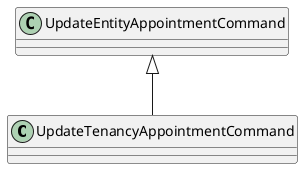 @startuml
class UpdateTenancyAppointmentCommand {
}
UpdateEntityAppointmentCommand <|-- UpdateTenancyAppointmentCommand
@enduml
